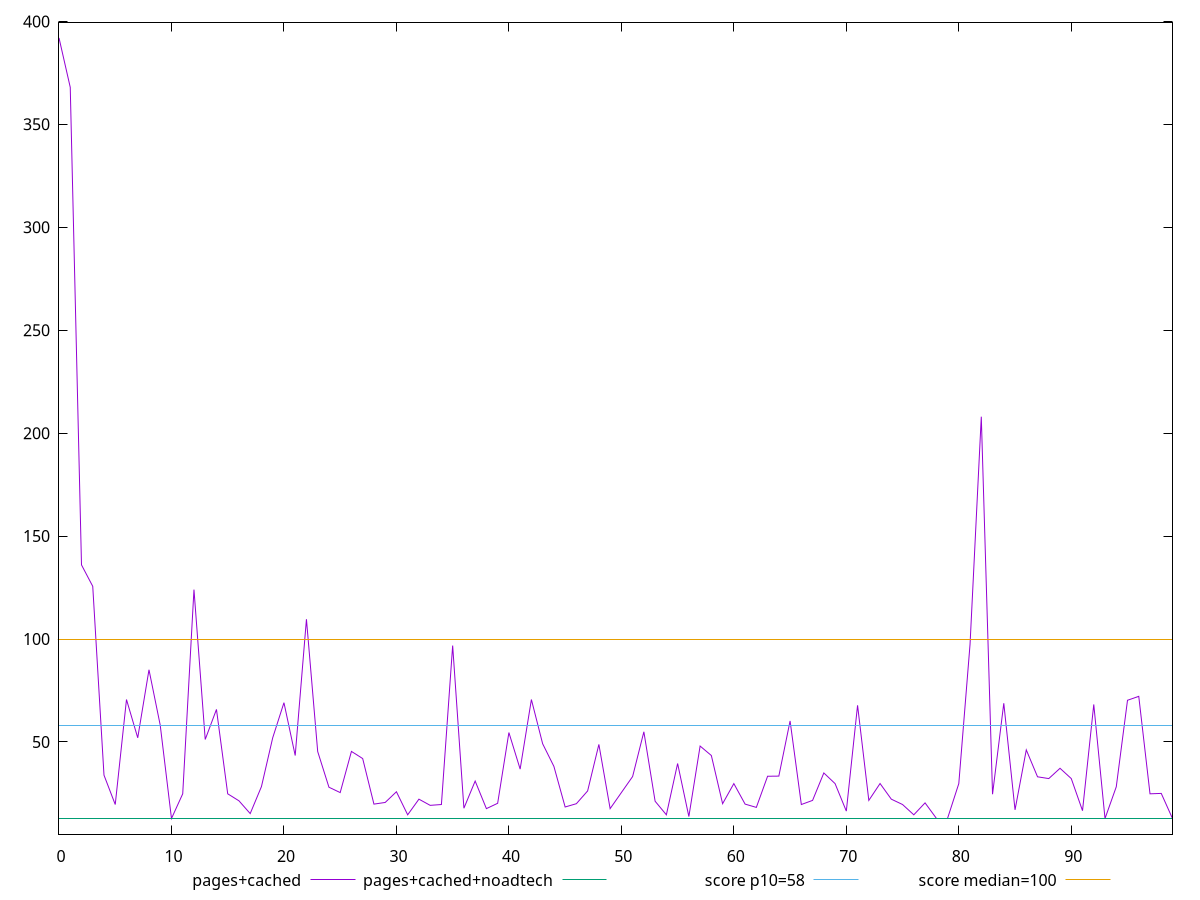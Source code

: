 reset

$pagesCached <<EOF
0 391.9999999999993
1 367.9999999999985
2 136.00000000000074
3 125.60000000000001
4 33.866666666666426
5 19.6
6 70.6000000000002
7 52.000000000000185
8 85.06666666666692
9 58.133333333333326
10 12.8
11 24.8
12 123.99999999999928
13 51.200000000000244
14 65.80000000000037
15 24.800000000000182
16 21.39999999999982
17 15.200000000000184
18 28.32
19 52.00000000000024
20 69.06666666666666
21 43.400000000000006
22 109.60000000000001
23 45.333333333333336
24 28.000000000000185
25 25.400000000000002
26 45.399999999999636
27 41.920000000000144
28 19.8
29 20.6
30 25.8
31 14.59999999999982
32 22.200000000000003
33 19.200000000000003
34 19.6
35 96.80000000000001
36 17.79999999999982
37 31
38 17.6
39 20.200000000000003
40 54.560000000000585
41 36.800000000000004
42 70.60000000000001
43 49.11999999999986
44 38.1333333333331
45 18.400000000000183
46 20.000000000000185
47 26.200000000000003
48 48.800000000000004
49 17.6
50 25.39999999999982
51 33.20000000000019
52 54.93333333333333
53 21.199999999999818
54 14.600000000000001
55 39.52000000000015
56 13.76
57 48
58 43.400000000000006
59 20.000000000000185
60 29.760000000000005
61 19.8
62 18.2
63 33.33333333333285
64 33.40000000000018
65 60.2
66 19.6
67 21.600000000000183
68 34.93333333333334
69 29.760000000000005
70 16.400000000000183
71 67.8
72 21.600000000000183
73 29.8
74 22.200000000000003
75 19.600000000000183
76 14.600000000000001
77 20.400000000000002
78 12.8
79 12.8
80 29.759999999999856
81 97.4
82 208
83 24.6
84 68.79999999999976
85 16.99999999999982
86 46.13333333333309
87 33.06666666666642
88 32.2
89 37.19999999999982
90 32.20000000000019
91 16.6
92 68.20000000000019
93 12.8
94 28.200000000000003
95 70.24
96 72.1600000000003
97 24.800000000000182
98 25
99 12.8
EOF

$pagesCachedNoadtech <<EOF
0 12.8
1 12.8
2 12.8
3 12.8
4 12.8
5 12.8
6 12.8
7 12.8
8 12.8
9 12.8
10 12.8
11 12.8
12 12.8
13 12.8
14 12.8
15 12.8
16 12.8
17 12.8
18 12.8
19 12.8
20 12.8
21 12.8
22 12.8
23 12.8
24 12.8
25 12.8
26 12.8
27 12.8
28 12.8
29 12.8
30 12.8
31 12.8
32 12.8
33 12.8
34 12.8
35 12.8
36 12.8
37 12.8
38 12.8
39 12.8
40 12.8
41 12.8
42 12.8
43 12.8
44 12.8
45 12.8
46 12.8
47 12.8
48 12.8
49 12.8
50 12.8
51 12.8
52 12.8
53 12.8
54 12.8
55 12.8
56 12.8
57 12.8
58 12.8
59 12.8
60 12.8
61 12.8
62 12.8
63 12.8
64 12.8
65 12.8
66 12.8
67 12.8
68 12.8
69 12.8
70 12.8
71 12.8
72 12.8
73 12.8
74 12.8
75 12.8
76 12.8
77 12.8
78 12.8
79 12.8
80 12.8
81 12.8
82 12.8
83 12.8
84 12.8
85 12.8
86 12.8
87 12.8
88 12.8
89 12.8
90 12.8
91 12.8
92 12.8
93 12.8
94 12.8
95 12.8
96 12.8
97 12.8
98 12.8
99 12.8
EOF

set key outside below
set xrange [0:99]
set yrange [5.216000000000014:399.5839999999993]
set trange [5.216000000000014:399.5839999999993]
set terminal svg size 640, 520 enhanced background rgb 'white'
set output "report_00019_2021-02-10T18-14-37.922Z//estimated-input-latency/comparison/line/1_vs_2.svg"

plot $pagesCached title "pages+cached" with line, \
     $pagesCachedNoadtech title "pages+cached+noadtech" with line, \
     58 title "score p10=58", \
     100 title "score median=100"

reset
